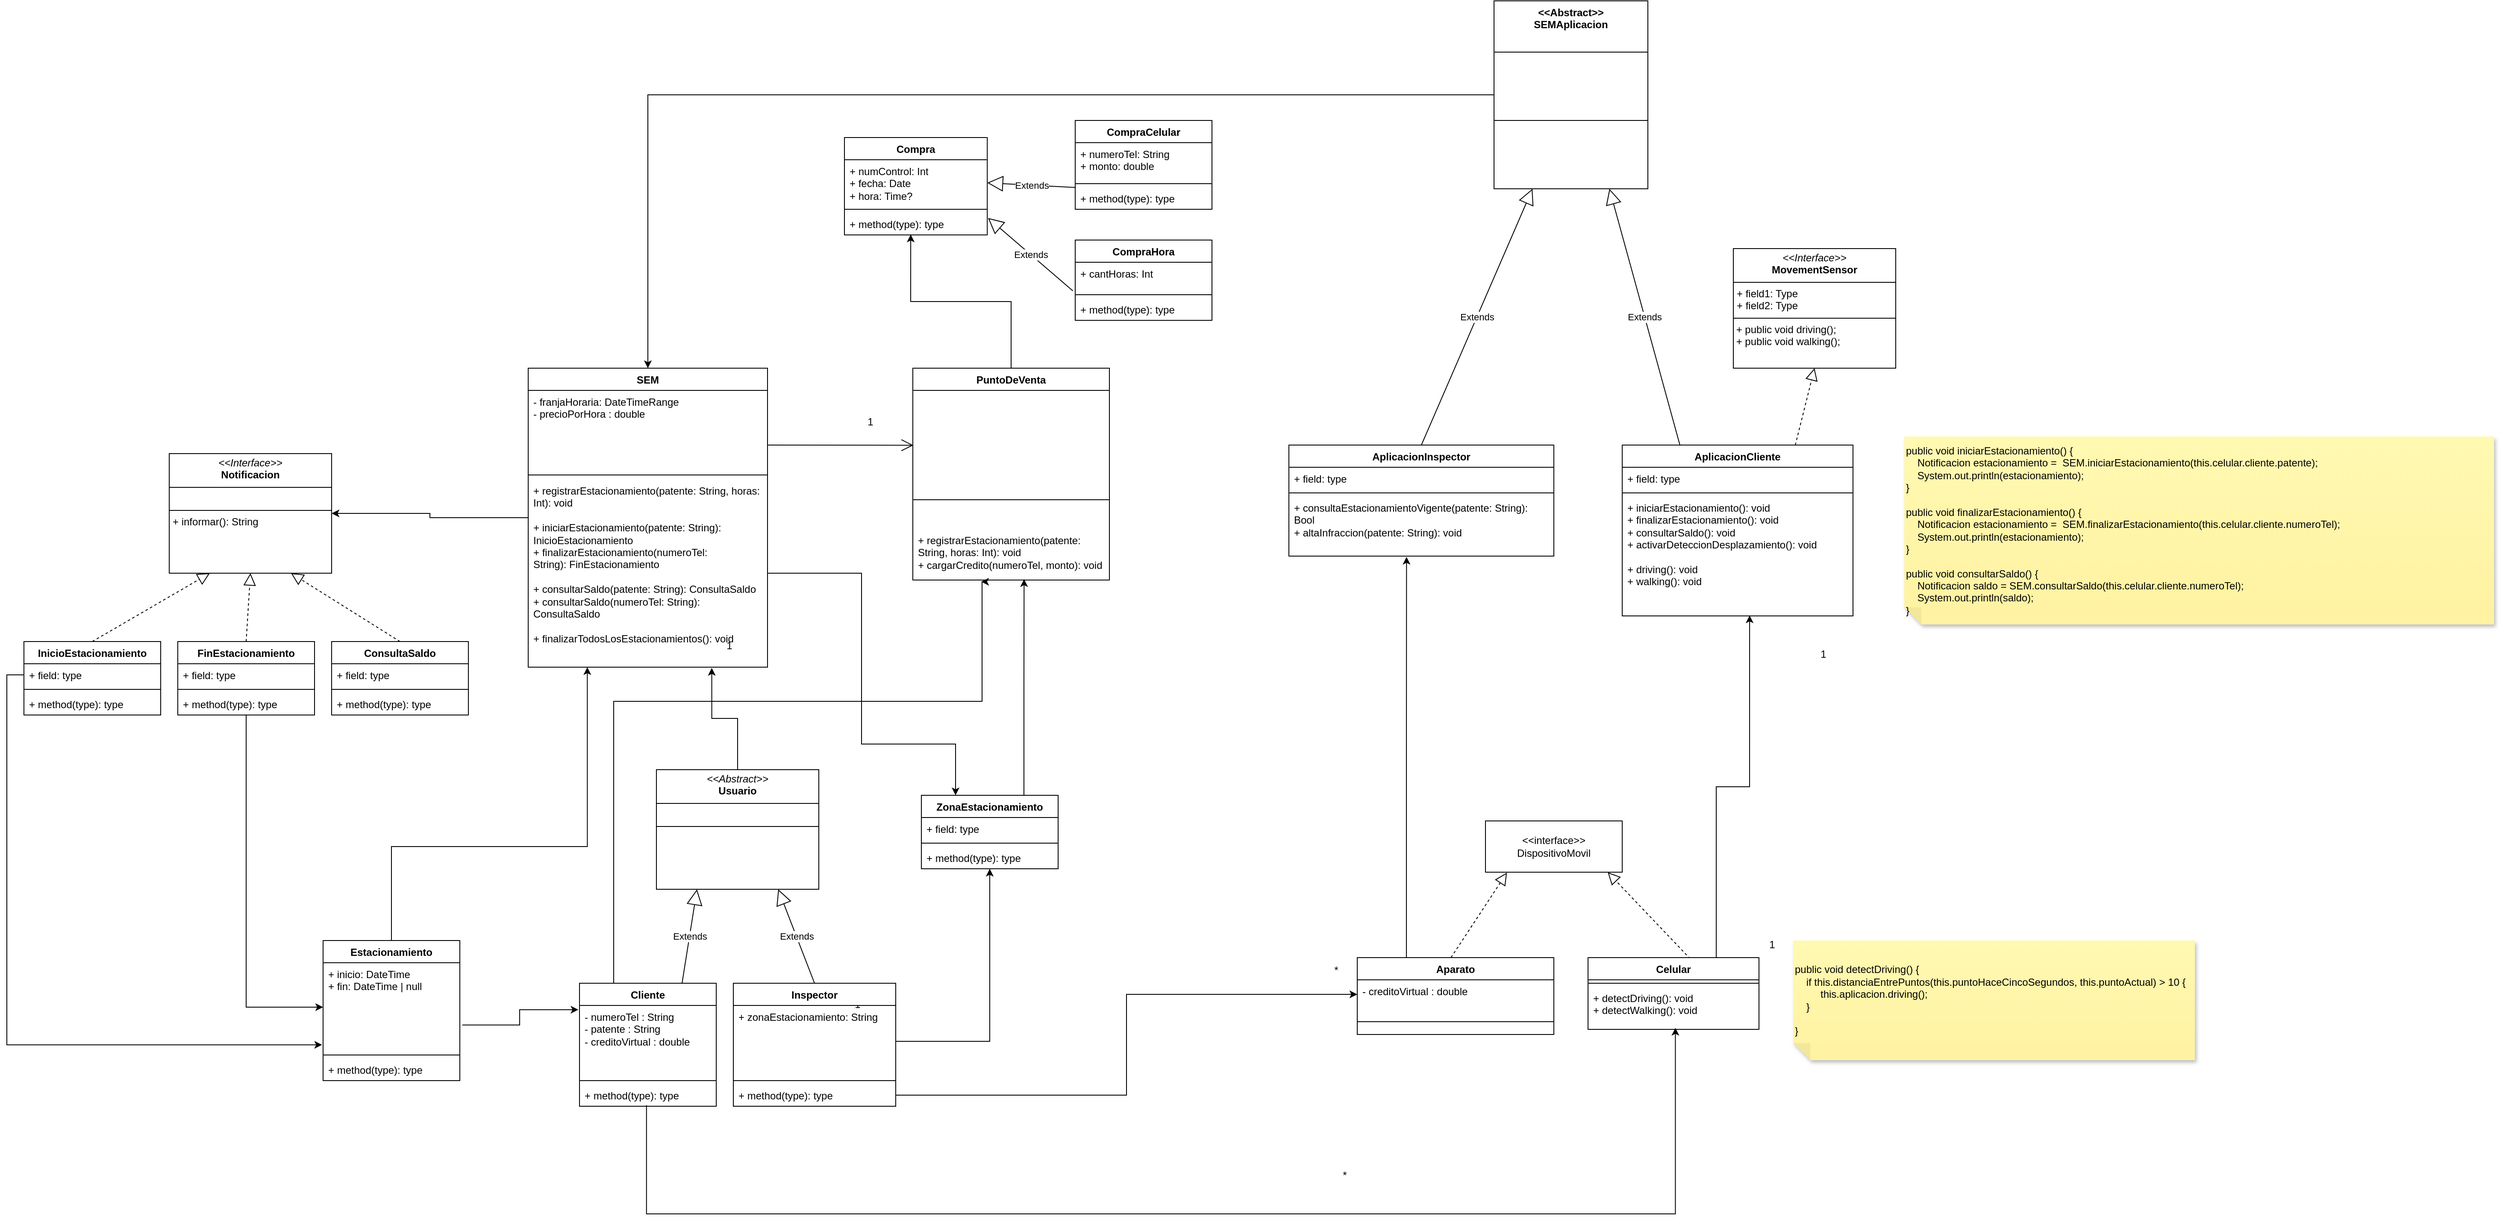 <mxfile version="24.3.1" type="device">
  <diagram name="Página-1" id="Ph8hgLy5qz2Ab7b8ZbOv">
    <mxGraphModel dx="3279" dy="4280" grid="1" gridSize="10" guides="0" tooltips="0" connect="1" arrows="1" fold="1" page="1" pageScale="1" pageWidth="850" pageHeight="1100" math="0" shadow="0">
      <root>
        <mxCell id="0" />
        <mxCell id="1" parent="0" />
        <mxCell id="dAXx3UCSprJ37OStS0ac-54" style="edgeStyle=orthogonalEdgeStyle;rounded=0;orthogonalLoop=1;jettySize=auto;html=1;exitX=0;exitY=0.5;exitDx=0;exitDy=0;entryX=1;entryY=0.5;entryDx=0;entryDy=0;" edge="1" parent="1" source="8a3vDf_izCCoVC7hsI8W-1" target="dAXx3UCSprJ37OStS0ac-53">
          <mxGeometry relative="1" as="geometry" />
        </mxCell>
        <mxCell id="8a3vDf_izCCoVC7hsI8W-1" value="SEM" style="swimlane;fontStyle=1;align=center;verticalAlign=top;childLayout=stackLayout;horizontal=1;startSize=26;horizontalStack=0;resizeParent=1;resizeParentMax=0;resizeLast=0;collapsible=1;marginBottom=0;whiteSpace=wrap;html=1;" parent="1" vertex="1">
          <mxGeometry y="-1010" width="280" height="350" as="geometry" />
        </mxCell>
        <mxCell id="8a3vDf_izCCoVC7hsI8W-2" value="- franjaHoraria: DateTimeRange&lt;br&gt;- precioPorHora : double" style="text;strokeColor=none;fillColor=none;align=left;verticalAlign=top;spacingLeft=4;spacingRight=4;overflow=hidden;rotatable=0;points=[[0,0.5],[1,0.5]];portConstraint=eastwest;whiteSpace=wrap;html=1;" parent="8a3vDf_izCCoVC7hsI8W-1" vertex="1">
          <mxGeometry y="26" width="280" height="94" as="geometry" />
        </mxCell>
        <mxCell id="8a3vDf_izCCoVC7hsI8W-3" value="" style="line;strokeWidth=1;fillColor=none;align=left;verticalAlign=middle;spacingTop=-1;spacingLeft=3;spacingRight=3;rotatable=0;labelPosition=right;points=[];portConstraint=eastwest;strokeColor=inherit;" parent="8a3vDf_izCCoVC7hsI8W-1" vertex="1">
          <mxGeometry y="120" width="280" height="10" as="geometry" />
        </mxCell>
        <mxCell id="8a3vDf_izCCoVC7hsI8W-4" value="&lt;div&gt;&lt;span style=&quot;background-color: initial;&quot;&gt;+ registrarEstacionamiento(patente: String, horas: Int): void&lt;/span&gt;&lt;br&gt;&lt;/div&gt;&lt;div&gt;&lt;span style=&quot;background-color: initial;&quot;&gt;&lt;br&gt;&lt;/span&gt;&lt;/div&gt;&lt;div&gt;+ iniciarEstacionamiento(patente: String): InicioEstacionamiento&lt;span style=&quot;background-color: initial;&quot;&gt;&lt;br&gt;&lt;/span&gt;&lt;/div&gt;&lt;div&gt;+ finalizarEstacionamiento(numeroTel: String):&amp;nbsp;&lt;span style=&quot;background-color: initial;&quot;&gt;FinEstacionamiento&lt;/span&gt;&lt;/div&gt;&lt;div&gt;&lt;span style=&quot;background-color: initial;&quot;&gt;&lt;br&gt;&lt;/span&gt;&lt;/div&gt;&lt;div&gt;&lt;span style=&quot;background-color: initial;&quot;&gt;+ consultarSaldo(patente: String):&amp;nbsp;&lt;/span&gt;&lt;span style=&quot;background-color: initial;&quot;&gt;ConsultaSaldo&lt;/span&gt;&lt;/div&gt;&lt;div&gt;+ consultarSaldo(numeroTel: String): ConsultaSaldo&lt;span style=&quot;background-color: initial;&quot;&gt;&lt;br&gt;&lt;/span&gt;&lt;/div&gt;&lt;div&gt;&lt;br&gt;&lt;/div&gt;&lt;div&gt;+ finalizarTodosLosEstacionamientos(): void&lt;/div&gt;" style="text;strokeColor=none;fillColor=none;align=left;verticalAlign=top;spacingLeft=4;spacingRight=4;overflow=hidden;rotatable=0;points=[[0,0.5],[1,0.5]];portConstraint=eastwest;whiteSpace=wrap;html=1;" parent="8a3vDf_izCCoVC7hsI8W-1" vertex="1">
          <mxGeometry y="130" width="280" height="220" as="geometry" />
        </mxCell>
        <mxCell id="dAXx3UCSprJ37OStS0ac-99" style="edgeStyle=orthogonalEdgeStyle;rounded=0;orthogonalLoop=1;jettySize=auto;html=1;exitX=0.5;exitY=0;exitDx=0;exitDy=0;entryX=0.464;entryY=0.982;entryDx=0;entryDy=0;entryPerimeter=0;" edge="1" parent="1" source="8a3vDf_izCCoVC7hsI8W-12" target="dAXx3UCSprJ37OStS0ac-93">
          <mxGeometry relative="1" as="geometry">
            <mxPoint x="565" y="-1090" as="targetPoint" />
          </mxGeometry>
        </mxCell>
        <mxCell id="8a3vDf_izCCoVC7hsI8W-12" value="PuntoDeVenta" style="swimlane;fontStyle=1;align=center;verticalAlign=top;childLayout=stackLayout;horizontal=1;startSize=26;horizontalStack=0;resizeParent=1;resizeParentMax=0;resizeLast=0;collapsible=1;marginBottom=0;whiteSpace=wrap;html=1;" parent="1" vertex="1">
          <mxGeometry x="450" y="-1010" width="230" height="248" as="geometry" />
        </mxCell>
        <mxCell id="8a3vDf_izCCoVC7hsI8W-13" value="&lt;br&gt;&lt;blockquote style=&quot;margin: 0 0 0 40px; border: none; padding: 0px;&quot;&gt;&lt;/blockquote&gt;" style="text;strokeColor=none;fillColor=none;align=left;verticalAlign=top;spacingLeft=4;spacingRight=4;overflow=hidden;rotatable=0;points=[[0,0.5],[1,0.5]];portConstraint=eastwest;whiteSpace=wrap;html=1;" parent="8a3vDf_izCCoVC7hsI8W-12" vertex="1">
          <mxGeometry y="26" width="230" height="94" as="geometry" />
        </mxCell>
        <mxCell id="8a3vDf_izCCoVC7hsI8W-14" value="" style="line;strokeWidth=1;fillColor=none;align=left;verticalAlign=middle;spacingTop=-1;spacingLeft=3;spacingRight=3;rotatable=0;labelPosition=right;points=[];portConstraint=eastwest;strokeColor=inherit;" parent="8a3vDf_izCCoVC7hsI8W-12" vertex="1">
          <mxGeometry y="120" width="230" height="68" as="geometry" />
        </mxCell>
        <mxCell id="8a3vDf_izCCoVC7hsI8W-15" value="+ registrarEstacionamiento(patente: String, horas: Int): void&lt;div&gt;+ cargarCredito(numeroTel, monto): void&lt;/div&gt;" style="text;strokeColor=none;fillColor=none;align=left;verticalAlign=top;spacingLeft=4;spacingRight=4;overflow=hidden;rotatable=0;points=[[0,0.5],[1,0.5]];portConstraint=eastwest;whiteSpace=wrap;html=1;" parent="8a3vDf_izCCoVC7hsI8W-12" vertex="1">
          <mxGeometry y="188" width="230" height="60" as="geometry" />
        </mxCell>
        <mxCell id="dAXx3UCSprJ37OStS0ac-78" style="edgeStyle=orthogonalEdgeStyle;rounded=0;orthogonalLoop=1;jettySize=auto;html=1;exitX=0.25;exitY=0;exitDx=0;exitDy=0;entryX=0.444;entryY=1.012;entryDx=0;entryDy=0;entryPerimeter=0;" edge="1" parent="1" source="8a3vDf_izCCoVC7hsI8W-27" target="dAXx3UCSprJ37OStS0ac-19">
          <mxGeometry relative="1" as="geometry">
            <mxPoint x="1027.833" y="-770" as="targetPoint" />
          </mxGeometry>
        </mxCell>
        <mxCell id="8a3vDf_izCCoVC7hsI8W-27" value="Aparato" style="swimlane;fontStyle=1;align=center;verticalAlign=top;childLayout=stackLayout;horizontal=1;startSize=26;horizontalStack=0;resizeParent=1;resizeParentMax=0;resizeLast=0;collapsible=1;marginBottom=0;whiteSpace=wrap;html=1;" parent="1" vertex="1">
          <mxGeometry x="970" y="-320" width="230" height="90" as="geometry" />
        </mxCell>
        <mxCell id="8a3vDf_izCCoVC7hsI8W-28" value="- creditoVirtual : double&lt;br&gt;" style="text;strokeColor=none;fillColor=none;align=left;verticalAlign=top;spacingLeft=4;spacingRight=4;overflow=hidden;rotatable=0;points=[[0,0.5],[1,0.5]];portConstraint=eastwest;whiteSpace=wrap;html=1;" parent="8a3vDf_izCCoVC7hsI8W-27" vertex="1">
          <mxGeometry y="26" width="230" height="34" as="geometry" />
        </mxCell>
        <mxCell id="8a3vDf_izCCoVC7hsI8W-29" value="" style="line;strokeWidth=1;fillColor=none;align=left;verticalAlign=middle;spacingTop=-1;spacingLeft=3;spacingRight=3;rotatable=0;labelPosition=right;points=[];portConstraint=eastwest;strokeColor=inherit;" parent="8a3vDf_izCCoVC7hsI8W-27" vertex="1">
          <mxGeometry y="60" width="230" height="30" as="geometry" />
        </mxCell>
        <mxCell id="dAXx3UCSprJ37OStS0ac-15" style="edgeStyle=orthogonalEdgeStyle;rounded=0;orthogonalLoop=1;jettySize=auto;html=1;exitX=0;exitY=0.5;exitDx=0;exitDy=0;entryX=0.5;entryY=0;entryDx=0;entryDy=0;" edge="1" parent="1" source="8a3vDf_izCCoVC7hsI8W-48" target="8a3vDf_izCCoVC7hsI8W-1">
          <mxGeometry relative="1" as="geometry" />
        </mxCell>
        <mxCell id="8a3vDf_izCCoVC7hsI8W-48" value="&amp;lt;&amp;lt;Abstract&amp;gt;&amp;gt;&lt;br&gt;SEMAplicacion" style="swimlane;fontStyle=1;align=center;verticalAlign=top;childLayout=stackLayout;horizontal=1;startSize=60;horizontalStack=0;resizeParent=1;resizeParentMax=0;resizeLast=0;collapsible=1;marginBottom=0;whiteSpace=wrap;html=1;" parent="1" vertex="1">
          <mxGeometry x="1130" y="-1440" width="180" height="220" as="geometry" />
        </mxCell>
        <mxCell id="8a3vDf_izCCoVC7hsI8W-50" value="" style="line;strokeWidth=1;fillColor=none;align=left;verticalAlign=middle;spacingTop=-1;spacingLeft=3;spacingRight=3;rotatable=0;labelPosition=right;points=[];portConstraint=eastwest;strokeColor=inherit;" parent="8a3vDf_izCCoVC7hsI8W-48" vertex="1">
          <mxGeometry y="60" width="180" height="160" as="geometry" />
        </mxCell>
        <mxCell id="8a3vDf_izCCoVC7hsI8W-9" value="" style="endArrow=open;endFill=1;endSize=12;html=1;rounded=0;entryX=0.003;entryY=0.683;entryDx=0;entryDy=0;entryPerimeter=0;exitX=1;exitY=0.681;exitDx=0;exitDy=0;exitPerimeter=0;" parent="1" source="8a3vDf_izCCoVC7hsI8W-2" target="8a3vDf_izCCoVC7hsI8W-13" edge="1">
          <mxGeometry width="160" relative="1" as="geometry">
            <mxPoint x="300" y="98" as="sourcePoint" />
            <mxPoint x="530" y="98" as="targetPoint" />
          </mxGeometry>
        </mxCell>
        <mxCell id="8a3vDf_izCCoVC7hsI8W-120" value="Extends" style="endArrow=block;endSize=16;endFill=0;html=1;rounded=0;exitX=0.75;exitY=0;exitDx=0;exitDy=0;entryX=0.25;entryY=1;entryDx=0;entryDy=0;" parent="1" source="dAXx3UCSprJ37OStS0ac-24" target="dAXx3UCSprJ37OStS0ac-46" edge="1">
          <mxGeometry width="160" relative="1" as="geometry">
            <mxPoint x="605.92" y="-373.712" as="sourcePoint" />
            <mxPoint x="605" y="-440" as="targetPoint" />
          </mxGeometry>
        </mxCell>
        <mxCell id="8a3vDf_izCCoVC7hsI8W-123" value="Extends" style="endArrow=block;endSize=16;endFill=0;html=1;rounded=0;entryX=0.75;entryY=1;entryDx=0;entryDy=0;exitX=0.5;exitY=0;exitDx=0;exitDy=0;" parent="1" source="dAXx3UCSprJ37OStS0ac-30" target="dAXx3UCSprJ37OStS0ac-46" edge="1">
          <mxGeometry width="160" relative="1" as="geometry">
            <mxPoint x="695.28" y="-368.62" as="sourcePoint" />
            <mxPoint x="695" y="-440" as="targetPoint" />
          </mxGeometry>
        </mxCell>
        <mxCell id="8a3vDf_izCCoVC7hsI8W-130" value="Extends" style="endArrow=block;endSize=16;endFill=0;html=1;rounded=0;entryX=0.25;entryY=1;entryDx=0;entryDy=0;exitX=0.5;exitY=0;exitDx=0;exitDy=0;" parent="1" source="dAXx3UCSprJ37OStS0ac-16" target="8a3vDf_izCCoVC7hsI8W-48" edge="1">
          <mxGeometry width="160" relative="1" as="geometry">
            <mxPoint x="1120.96" y="-917.8" as="sourcePoint" />
            <mxPoint x="1825" y="-410" as="targetPoint" />
          </mxGeometry>
        </mxCell>
        <mxCell id="8a3vDf_izCCoVC7hsI8W-131" value="Extends" style="endArrow=block;endSize=16;endFill=0;html=1;rounded=0;exitX=0.25;exitY=0;exitDx=0;exitDy=0;entryX=0.75;entryY=1;entryDx=0;entryDy=0;" parent="1" source="dAXx3UCSprJ37OStS0ac-6" target="8a3vDf_izCCoVC7hsI8W-48" edge="1">
          <mxGeometry width="160" relative="1" as="geometry">
            <mxPoint x="1300.92" y="-920.88" as="sourcePoint" />
            <mxPoint x="2040" y="-420" as="targetPoint" />
          </mxGeometry>
        </mxCell>
        <mxCell id="8a3vDf_izCCoVC7hsI8W-161" value="" style="endArrow=block;dashed=1;endFill=0;endSize=12;html=1;rounded=0;exitX=0.75;exitY=0;exitDx=0;exitDy=0;entryX=0.5;entryY=1;entryDx=0;entryDy=0;" parent="1" source="dAXx3UCSprJ37OStS0ac-6" target="dAXx3UCSprJ37OStS0ac-80" edge="1">
          <mxGeometry width="160" relative="1" as="geometry">
            <mxPoint x="1440.08" y="-920" as="sourcePoint" />
            <mxPoint x="1493.12" y="-1075.665" as="targetPoint" />
          </mxGeometry>
        </mxCell>
        <mxCell id="8a3vDf_izCCoVC7hsI8W-162" value="&amp;lt;&amp;lt;interface&amp;gt;&amp;gt;&lt;br&gt;DispositivoMovil" style="html=1;whiteSpace=wrap;" parent="1" vertex="1">
          <mxGeometry x="1120" y="-480" width="160" height="60" as="geometry" />
        </mxCell>
        <mxCell id="8a3vDf_izCCoVC7hsI8W-163" value="" style="endArrow=block;dashed=1;endFill=0;endSize=12;html=1;rounded=0;exitX=0.477;exitY=-0.001;exitDx=0;exitDy=0;entryX=0.157;entryY=1.009;entryDx=0;entryDy=0;entryPerimeter=0;exitPerimeter=0;" parent="1" source="8a3vDf_izCCoVC7hsI8W-27" target="8a3vDf_izCCoVC7hsI8W-162" edge="1">
          <mxGeometry width="160" relative="1" as="geometry">
            <mxPoint x="1375" y="-504" as="sourcePoint" />
            <mxPoint x="1197" y="-859" as="targetPoint" />
          </mxGeometry>
        </mxCell>
        <mxCell id="8a3vDf_izCCoVC7hsI8W-173" value="" style="endArrow=block;dashed=1;endFill=0;endSize=12;html=1;rounded=0;exitX=0.607;exitY=0.005;exitDx=0;exitDy=0;exitPerimeter=0;entryX=0.894;entryY=1.001;entryDx=0;entryDy=0;entryPerimeter=0;" parent="1" target="8a3vDf_izCCoVC7hsI8W-162" edge="1">
          <mxGeometry width="160" relative="1" as="geometry">
            <mxPoint x="1359.61" y="-318.6" as="sourcePoint" />
            <mxPoint x="1351" y="-410" as="targetPoint" />
          </mxGeometry>
        </mxCell>
        <mxCell id="vbZdaTUqadoRvIe0fks1-12" value="1" style="text;html=1;align=center;verticalAlign=middle;resizable=0;points=[];autosize=1;strokeColor=none;fillColor=none;" parent="1" vertex="1">
          <mxGeometry x="385" y="-962" width="30" height="30" as="geometry" />
        </mxCell>
        <mxCell id="vbZdaTUqadoRvIe0fks1-14" value="1" style="text;html=1;align=center;verticalAlign=middle;resizable=0;points=[];autosize=1;strokeColor=none;fillColor=none;" parent="1" vertex="1">
          <mxGeometry x="220" y="-700" width="30" height="30" as="geometry" />
        </mxCell>
        <mxCell id="vbZdaTUqadoRvIe0fks1-15" value="*" style="text;html=1;align=center;verticalAlign=middle;resizable=0;points=[];autosize=1;strokeColor=none;fillColor=none;" parent="1" vertex="1">
          <mxGeometry x="550" y="-520" width="30" height="30" as="geometry" />
        </mxCell>
        <mxCell id="vbZdaTUqadoRvIe0fks1-16" value="1" style="text;html=1;align=center;verticalAlign=middle;resizable=0;points=[];autosize=1;strokeColor=none;fillColor=none;" parent="1" vertex="1">
          <mxGeometry x="410" y="-300" width="30" height="30" as="geometry" />
        </mxCell>
        <mxCell id="vbZdaTUqadoRvIe0fks1-17" value="*" style="text;html=1;align=center;verticalAlign=middle;resizable=0;points=[];autosize=1;strokeColor=none;fillColor=none;" parent="1" vertex="1">
          <mxGeometry x="940" y="-80" width="30" height="30" as="geometry" />
        </mxCell>
        <mxCell id="vbZdaTUqadoRvIe0fks1-18" value="*" style="text;html=1;align=center;verticalAlign=middle;resizable=0;points=[];autosize=1;strokeColor=none;fillColor=none;" parent="1" vertex="1">
          <mxGeometry x="930" y="-320" width="30" height="30" as="geometry" />
        </mxCell>
        <mxCell id="vbZdaTUqadoRvIe0fks1-21" value="1" style="text;html=1;align=center;verticalAlign=middle;resizable=0;points=[];autosize=1;strokeColor=none;fillColor=none;" parent="1" vertex="1">
          <mxGeometry x="370" y="-280" width="30" height="30" as="geometry" />
        </mxCell>
        <mxCell id="vbZdaTUqadoRvIe0fks1-23" value="1" style="text;html=1;align=center;verticalAlign=middle;resizable=0;points=[];autosize=1;strokeColor=none;fillColor=none;" parent="1" vertex="1">
          <mxGeometry x="1500" y="-690" width="30" height="30" as="geometry" />
        </mxCell>
        <mxCell id="vbZdaTUqadoRvIe0fks1-24" value="1" style="text;html=1;align=center;verticalAlign=middle;resizable=0;points=[];autosize=1;strokeColor=none;fillColor=none;" parent="1" vertex="1">
          <mxGeometry x="1440" y="-350" width="30" height="30" as="geometry" />
        </mxCell>
        <mxCell id="dAXx3UCSprJ37OStS0ac-6" value="AplicacionCliente" style="swimlane;fontStyle=1;align=center;verticalAlign=top;childLayout=stackLayout;horizontal=1;startSize=26;horizontalStack=0;resizeParent=1;resizeParentMax=0;resizeLast=0;collapsible=1;marginBottom=0;whiteSpace=wrap;html=1;" vertex="1" parent="1">
          <mxGeometry x="1280" y="-920" width="270" height="200" as="geometry" />
        </mxCell>
        <mxCell id="dAXx3UCSprJ37OStS0ac-7" value="+ field: type" style="text;strokeColor=none;fillColor=none;align=left;verticalAlign=top;spacingLeft=4;spacingRight=4;overflow=hidden;rotatable=0;points=[[0,0.5],[1,0.5]];portConstraint=eastwest;whiteSpace=wrap;html=1;" vertex="1" parent="dAXx3UCSprJ37OStS0ac-6">
          <mxGeometry y="26" width="270" height="26" as="geometry" />
        </mxCell>
        <mxCell id="dAXx3UCSprJ37OStS0ac-8" value="" style="line;strokeWidth=1;fillColor=none;align=left;verticalAlign=middle;spacingTop=-1;spacingLeft=3;spacingRight=3;rotatable=0;labelPosition=right;points=[];portConstraint=eastwest;strokeColor=inherit;" vertex="1" parent="dAXx3UCSprJ37OStS0ac-6">
          <mxGeometry y="52" width="270" height="8" as="geometry" />
        </mxCell>
        <mxCell id="dAXx3UCSprJ37OStS0ac-9" value="+ iniciarEstacionamiento(): void&lt;div&gt;+ finalizarEstacionamiento(): void&lt;/div&gt;&lt;div&gt;+ consultarSaldo(): void&lt;br&gt;&lt;/div&gt;&lt;div&gt;+ activarDeteccionDesplazamiento(): void&lt;/div&gt;&lt;div&gt;&lt;br&gt;&lt;/div&gt;&lt;div&gt;+ driving(): void&lt;/div&gt;&lt;div&gt;+ walking(): void&lt;/div&gt;" style="text;strokeColor=none;fillColor=none;align=left;verticalAlign=top;spacingLeft=4;spacingRight=4;overflow=hidden;rotatable=0;points=[[0,0.5],[1,0.5]];portConstraint=eastwest;whiteSpace=wrap;html=1;" vertex="1" parent="dAXx3UCSprJ37OStS0ac-6">
          <mxGeometry y="60" width="270" height="140" as="geometry" />
        </mxCell>
        <mxCell id="dAXx3UCSprJ37OStS0ac-77" style="edgeStyle=orthogonalEdgeStyle;rounded=0;orthogonalLoop=1;jettySize=auto;html=1;exitX=0.75;exitY=0;exitDx=0;exitDy=0;entryX=0.552;entryY=0.996;entryDx=0;entryDy=0;entryPerimeter=0;" edge="1" parent="1" source="dAXx3UCSprJ37OStS0ac-10" target="dAXx3UCSprJ37OStS0ac-9">
          <mxGeometry relative="1" as="geometry">
            <mxPoint x="1390" y="-760" as="targetPoint" />
          </mxGeometry>
        </mxCell>
        <mxCell id="dAXx3UCSprJ37OStS0ac-10" value="Celular" style="swimlane;fontStyle=1;align=center;verticalAlign=top;childLayout=stackLayout;horizontal=1;startSize=26;horizontalStack=0;resizeParent=1;resizeParentMax=0;resizeLast=0;collapsible=1;marginBottom=0;whiteSpace=wrap;html=1;" vertex="1" parent="1">
          <mxGeometry x="1240" y="-320" width="200" height="84" as="geometry" />
        </mxCell>
        <mxCell id="dAXx3UCSprJ37OStS0ac-12" value="" style="line;strokeWidth=1;fillColor=none;align=left;verticalAlign=middle;spacingTop=-1;spacingLeft=3;spacingRight=3;rotatable=0;labelPosition=right;points=[];portConstraint=eastwest;strokeColor=inherit;" vertex="1" parent="dAXx3UCSprJ37OStS0ac-10">
          <mxGeometry y="26" width="200" height="8" as="geometry" />
        </mxCell>
        <mxCell id="dAXx3UCSprJ37OStS0ac-13" value="+ detectDriving(): void&lt;div&gt;+ detectWalking(): void&lt;/div&gt;" style="text;strokeColor=none;fillColor=none;align=left;verticalAlign=top;spacingLeft=4;spacingRight=4;overflow=hidden;rotatable=0;points=[[0,0.5],[1,0.5]];portConstraint=eastwest;whiteSpace=wrap;html=1;" vertex="1" parent="dAXx3UCSprJ37OStS0ac-10">
          <mxGeometry y="34" width="200" height="50" as="geometry" />
        </mxCell>
        <mxCell id="dAXx3UCSprJ37OStS0ac-14" value="public void iniciarEstacionamiento() {&lt;div&gt;&amp;nbsp; &amp;nbsp; Notificacion estacionamiento =&amp;nbsp; SEM.iniciarEstacionamiento(this.celular.cliente.patente);&lt;/div&gt;&lt;div&gt;&amp;nbsp; &amp;nbsp; System.out.println(estacionamiento);&lt;br&gt;&lt;/div&gt;&lt;div&gt;}&lt;/div&gt;&lt;div&gt;&lt;br&gt;&lt;/div&gt;&lt;div&gt;&lt;span style=&quot;background-color: initial;&quot;&gt;public void finalizarEstacionamiento() {&lt;/span&gt;&lt;br&gt;&lt;/div&gt;&lt;div&gt;&lt;div&gt;&amp;nbsp; &amp;nbsp;&amp;nbsp;&lt;span style=&quot;background-color: initial;&quot;&gt;Notificacion estacionamiento =&amp;nbsp;&lt;/span&gt;&lt;span style=&quot;background-color: initial;&quot;&gt;&amp;nbsp;&lt;/span&gt;&lt;span style=&quot;background-color: initial;&quot;&gt;SEM.finalizarEstacionamiento(this.celular.cliente.numeroTel);&lt;/span&gt;&lt;/div&gt;&lt;div&gt;&amp;nbsp; &amp;nbsp; System.out.println(estacionamiento);&lt;span style=&quot;background-color: initial;&quot;&gt;&lt;br&gt;&lt;/span&gt;&lt;/div&gt;&lt;div&gt;}&lt;/div&gt;&lt;/div&gt;&lt;div&gt;&lt;br&gt;&lt;/div&gt;&lt;div&gt;public void consultarSaldo() {&lt;div&gt;&amp;nbsp; &amp;nbsp; Notificacion saldo = SEM.consultarSaldo(this.celular.cliente.numeroTel);&lt;/div&gt;&lt;div&gt;&amp;nbsp; &amp;nbsp; System.out.println(saldo);&lt;/div&gt;&lt;div&gt;}&lt;/div&gt;&lt;/div&gt;" style="shape=note;whiteSpace=wrap;html=1;backgroundOutline=1;fontColor=#000000;darkOpacity=0.05;fillColor=#FFF9B2;strokeColor=none;fillStyle=solid;direction=west;gradientDirection=north;gradientColor=#FFF2A1;shadow=1;size=20;pointerEvents=1;align=left;" vertex="1" parent="1">
          <mxGeometry x="1610" y="-930" width="690" height="220" as="geometry" />
        </mxCell>
        <mxCell id="dAXx3UCSprJ37OStS0ac-16" value="AplicacionInspector" style="swimlane;fontStyle=1;align=center;verticalAlign=top;childLayout=stackLayout;horizontal=1;startSize=26;horizontalStack=0;resizeParent=1;resizeParentMax=0;resizeLast=0;collapsible=1;marginBottom=0;whiteSpace=wrap;html=1;" vertex="1" parent="1">
          <mxGeometry x="890" y="-920" width="310" height="130" as="geometry" />
        </mxCell>
        <mxCell id="dAXx3UCSprJ37OStS0ac-17" value="+ field: type" style="text;strokeColor=none;fillColor=none;align=left;verticalAlign=top;spacingLeft=4;spacingRight=4;overflow=hidden;rotatable=0;points=[[0,0.5],[1,0.5]];portConstraint=eastwest;whiteSpace=wrap;html=1;" vertex="1" parent="dAXx3UCSprJ37OStS0ac-16">
          <mxGeometry y="26" width="310" height="26" as="geometry" />
        </mxCell>
        <mxCell id="dAXx3UCSprJ37OStS0ac-18" value="" style="line;strokeWidth=1;fillColor=none;align=left;verticalAlign=middle;spacingTop=-1;spacingLeft=3;spacingRight=3;rotatable=0;labelPosition=right;points=[];portConstraint=eastwest;strokeColor=inherit;" vertex="1" parent="dAXx3UCSprJ37OStS0ac-16">
          <mxGeometry y="52" width="310" height="8" as="geometry" />
        </mxCell>
        <mxCell id="dAXx3UCSprJ37OStS0ac-19" value="+ consultaEstacionamientoVigente(patente: String): Bool&lt;div&gt;+ altaInfraccion(patente: String): void&lt;/div&gt;" style="text;strokeColor=none;fillColor=none;align=left;verticalAlign=top;spacingLeft=4;spacingRight=4;overflow=hidden;rotatable=0;points=[[0,0.5],[1,0.5]];portConstraint=eastwest;whiteSpace=wrap;html=1;" vertex="1" parent="dAXx3UCSprJ37OStS0ac-16">
          <mxGeometry y="60" width="310" height="70" as="geometry" />
        </mxCell>
        <mxCell id="dAXx3UCSprJ37OStS0ac-81" style="edgeStyle=orthogonalEdgeStyle;rounded=0;orthogonalLoop=1;jettySize=auto;html=1;exitX=0.25;exitY=0;exitDx=0;exitDy=0;" edge="1" parent="1" source="dAXx3UCSprJ37OStS0ac-24">
          <mxGeometry relative="1" as="geometry">
            <mxPoint x="530" y="-760" as="targetPoint" />
            <Array as="points">
              <mxPoint x="100" y="-620" />
              <mxPoint x="531" y="-620" />
              <mxPoint x="531" y="-760" />
            </Array>
          </mxGeometry>
        </mxCell>
        <mxCell id="dAXx3UCSprJ37OStS0ac-24" value="Cliente" style="swimlane;fontStyle=1;align=center;verticalAlign=top;childLayout=stackLayout;horizontal=1;startSize=26;horizontalStack=0;resizeParent=1;resizeParentMax=0;resizeLast=0;collapsible=1;marginBottom=0;whiteSpace=wrap;html=1;" vertex="1" parent="1">
          <mxGeometry x="60" y="-290" width="160" height="144" as="geometry" />
        </mxCell>
        <mxCell id="dAXx3UCSprJ37OStS0ac-25" value="&lt;div style=&quot;text-wrap: nowrap;&quot;&gt;&lt;span style=&quot;background-color: initial;&quot;&gt;- numeroTel : String&lt;/span&gt;&lt;/div&gt;&lt;div style=&quot;text-wrap: nowrap;&quot;&gt;&lt;span style=&quot;background-color: initial;&quot;&gt;- patente : String&lt;/span&gt;&lt;/div&gt;&lt;div style=&quot;text-wrap: nowrap;&quot;&gt;&lt;span style=&quot;text-wrap: wrap;&quot;&gt;- creditoVirtual : double&lt;/span&gt;&lt;/div&gt;" style="text;strokeColor=none;fillColor=none;align=left;verticalAlign=top;spacingLeft=4;spacingRight=4;overflow=hidden;rotatable=0;points=[[0,0.5],[1,0.5]];portConstraint=eastwest;whiteSpace=wrap;html=1;" vertex="1" parent="dAXx3UCSprJ37OStS0ac-24">
          <mxGeometry y="26" width="160" height="84" as="geometry" />
        </mxCell>
        <mxCell id="dAXx3UCSprJ37OStS0ac-26" value="" style="line;strokeWidth=1;fillColor=none;align=left;verticalAlign=middle;spacingTop=-1;spacingLeft=3;spacingRight=3;rotatable=0;labelPosition=right;points=[];portConstraint=eastwest;strokeColor=inherit;" vertex="1" parent="dAXx3UCSprJ37OStS0ac-24">
          <mxGeometry y="110" width="160" height="8" as="geometry" />
        </mxCell>
        <mxCell id="dAXx3UCSprJ37OStS0ac-27" value="+ method(type): type" style="text;strokeColor=none;fillColor=none;align=left;verticalAlign=top;spacingLeft=4;spacingRight=4;overflow=hidden;rotatable=0;points=[[0,0.5],[1,0.5]];portConstraint=eastwest;whiteSpace=wrap;html=1;" vertex="1" parent="dAXx3UCSprJ37OStS0ac-24">
          <mxGeometry y="118" width="160" height="26" as="geometry" />
        </mxCell>
        <mxCell id="dAXx3UCSprJ37OStS0ac-29" style="edgeStyle=orthogonalEdgeStyle;rounded=0;orthogonalLoop=1;jettySize=auto;html=1;exitX=0.49;exitY=0.958;exitDx=0;exitDy=0;entryX=0.511;entryY=0.964;entryDx=0;entryDy=0;entryPerimeter=0;exitPerimeter=0;" edge="1" parent="1" source="dAXx3UCSprJ37OStS0ac-27" target="dAXx3UCSprJ37OStS0ac-13">
          <mxGeometry relative="1" as="geometry">
            <Array as="points">
              <mxPoint x="138" y="-20" />
              <mxPoint x="1342" y="-20" />
            </Array>
          </mxGeometry>
        </mxCell>
        <mxCell id="dAXx3UCSprJ37OStS0ac-30" value="Inspector" style="swimlane;fontStyle=1;align=center;verticalAlign=top;childLayout=stackLayout;horizontal=1;startSize=26;horizontalStack=0;resizeParent=1;resizeParentMax=0;resizeLast=0;collapsible=1;marginBottom=0;whiteSpace=wrap;html=1;" vertex="1" parent="1">
          <mxGeometry x="240" y="-290" width="190" height="144" as="geometry" />
        </mxCell>
        <mxCell id="dAXx3UCSprJ37OStS0ac-31" value="&lt;div style=&quot;text-wrap: nowrap;&quot;&gt;+ zonaEstacionamiento: String&lt;/div&gt;" style="text;strokeColor=none;fillColor=none;align=left;verticalAlign=top;spacingLeft=4;spacingRight=4;overflow=hidden;rotatable=0;points=[[0,0.5],[1,0.5]];portConstraint=eastwest;whiteSpace=wrap;html=1;" vertex="1" parent="dAXx3UCSprJ37OStS0ac-30">
          <mxGeometry y="26" width="190" height="84" as="geometry" />
        </mxCell>
        <mxCell id="dAXx3UCSprJ37OStS0ac-32" value="" style="line;strokeWidth=1;fillColor=none;align=left;verticalAlign=middle;spacingTop=-1;spacingLeft=3;spacingRight=3;rotatable=0;labelPosition=right;points=[];portConstraint=eastwest;strokeColor=inherit;" vertex="1" parent="dAXx3UCSprJ37OStS0ac-30">
          <mxGeometry y="110" width="190" height="8" as="geometry" />
        </mxCell>
        <mxCell id="dAXx3UCSprJ37OStS0ac-33" value="+ method(type): type" style="text;strokeColor=none;fillColor=none;align=left;verticalAlign=top;spacingLeft=4;spacingRight=4;overflow=hidden;rotatable=0;points=[[0,0.5],[1,0.5]];portConstraint=eastwest;whiteSpace=wrap;html=1;" vertex="1" parent="dAXx3UCSprJ37OStS0ac-30">
          <mxGeometry y="118" width="190" height="26" as="geometry" />
        </mxCell>
        <mxCell id="dAXx3UCSprJ37OStS0ac-74" style="edgeStyle=orthogonalEdgeStyle;rounded=0;orthogonalLoop=1;jettySize=auto;html=1;exitX=0.5;exitY=0;exitDx=0;exitDy=0;entryX=0.247;entryY=1;entryDx=0;entryDy=0;entryPerimeter=0;" edge="1" parent="1" source="dAXx3UCSprJ37OStS0ac-36" target="8a3vDf_izCCoVC7hsI8W-4">
          <mxGeometry relative="1" as="geometry">
            <mxPoint x="70" y="-690" as="targetPoint" />
            <Array as="points">
              <mxPoint x="-160" y="-450" />
              <mxPoint x="69" y="-450" />
            </Array>
          </mxGeometry>
        </mxCell>
        <mxCell id="dAXx3UCSprJ37OStS0ac-36" value="Estacionamiento" style="swimlane;fontStyle=1;align=center;verticalAlign=top;childLayout=stackLayout;horizontal=1;startSize=26;horizontalStack=0;resizeParent=1;resizeParentMax=0;resizeLast=0;collapsible=1;marginBottom=0;whiteSpace=wrap;html=1;" vertex="1" parent="1">
          <mxGeometry x="-240" y="-340" width="160" height="164" as="geometry" />
        </mxCell>
        <mxCell id="dAXx3UCSprJ37OStS0ac-37" value="+ inicio: DateTime&lt;div&gt;+ fin: DateTime | null&lt;/div&gt;" style="text;strokeColor=none;fillColor=none;align=left;verticalAlign=top;spacingLeft=4;spacingRight=4;overflow=hidden;rotatable=0;points=[[0,0.5],[1,0.5]];portConstraint=eastwest;whiteSpace=wrap;html=1;" vertex="1" parent="dAXx3UCSprJ37OStS0ac-36">
          <mxGeometry y="26" width="160" height="104" as="geometry" />
        </mxCell>
        <mxCell id="dAXx3UCSprJ37OStS0ac-38" value="" style="line;strokeWidth=1;fillColor=none;align=left;verticalAlign=middle;spacingTop=-1;spacingLeft=3;spacingRight=3;rotatable=0;labelPosition=right;points=[];portConstraint=eastwest;strokeColor=inherit;" vertex="1" parent="dAXx3UCSprJ37OStS0ac-36">
          <mxGeometry y="130" width="160" height="8" as="geometry" />
        </mxCell>
        <mxCell id="dAXx3UCSprJ37OStS0ac-39" value="+ method(type): type" style="text;strokeColor=none;fillColor=none;align=left;verticalAlign=top;spacingLeft=4;spacingRight=4;overflow=hidden;rotatable=0;points=[[0,0.5],[1,0.5]];portConstraint=eastwest;whiteSpace=wrap;html=1;" vertex="1" parent="dAXx3UCSprJ37OStS0ac-36">
          <mxGeometry y="138" width="160" height="26" as="geometry" />
        </mxCell>
        <mxCell id="dAXx3UCSprJ37OStS0ac-40" style="edgeStyle=orthogonalEdgeStyle;rounded=0;orthogonalLoop=1;jettySize=auto;html=1;exitX=1.018;exitY=0.701;exitDx=0;exitDy=0;entryX=-0.008;entryY=0.059;entryDx=0;entryDy=0;entryPerimeter=0;exitPerimeter=0;" edge="1" parent="1" source="dAXx3UCSprJ37OStS0ac-37" target="dAXx3UCSprJ37OStS0ac-25">
          <mxGeometry relative="1" as="geometry" />
        </mxCell>
        <mxCell id="dAXx3UCSprJ37OStS0ac-46" value="&lt;p style=&quot;margin:0px;margin-top:4px;text-align:center;&quot;&gt;&lt;i&gt;&amp;lt;&amp;lt;Abstract&amp;gt;&amp;gt;&lt;/i&gt;&lt;br&gt;&lt;b&gt;Usuario&lt;/b&gt;&lt;/p&gt;&lt;hr size=&quot;1&quot; style=&quot;border-style:solid;&quot;&gt;&lt;p style=&quot;margin:0px;margin-left:4px;&quot;&gt;&lt;br&gt;&lt;/p&gt;&lt;hr size=&quot;1&quot; style=&quot;border-style:solid;&quot;&gt;&lt;p style=&quot;margin:0px;margin-left:4px;&quot;&gt;&lt;br&gt;&lt;/p&gt;" style="verticalAlign=top;align=left;overflow=fill;html=1;whiteSpace=wrap;" vertex="1" parent="1">
          <mxGeometry x="150" y="-540" width="190" height="140" as="geometry" />
        </mxCell>
        <mxCell id="dAXx3UCSprJ37OStS0ac-53" value="&lt;p style=&quot;margin:0px;margin-top:4px;text-align:center;&quot;&gt;&lt;i&gt;&amp;lt;&amp;lt;Interface&amp;gt;&amp;gt;&lt;/i&gt;&lt;br&gt;&lt;b&gt;Notificacion&lt;/b&gt;&lt;/p&gt;&lt;hr size=&quot;1&quot; style=&quot;border-style:solid;&quot;&gt;&lt;p style=&quot;margin:0px;margin-left:4px;&quot;&gt;&lt;br&gt;&lt;/p&gt;&lt;hr size=&quot;1&quot; style=&quot;border-style:solid;&quot;&gt;&lt;p style=&quot;margin:0px;margin-left:4px;&quot;&gt;+ informar(): String&lt;/p&gt;" style="verticalAlign=top;align=left;overflow=fill;html=1;whiteSpace=wrap;" vertex="1" parent="1">
          <mxGeometry x="-420" y="-910" width="190" height="140" as="geometry" />
        </mxCell>
        <mxCell id="dAXx3UCSprJ37OStS0ac-55" value="InicioEstacionamiento" style="swimlane;fontStyle=1;align=center;verticalAlign=top;childLayout=stackLayout;horizontal=1;startSize=26;horizontalStack=0;resizeParent=1;resizeParentMax=0;resizeLast=0;collapsible=1;marginBottom=0;whiteSpace=wrap;html=1;" vertex="1" parent="1">
          <mxGeometry x="-590" y="-690" width="160" height="86" as="geometry" />
        </mxCell>
        <mxCell id="dAXx3UCSprJ37OStS0ac-56" value="+ field: type" style="text;strokeColor=none;fillColor=none;align=left;verticalAlign=top;spacingLeft=4;spacingRight=4;overflow=hidden;rotatable=0;points=[[0,0.5],[1,0.5]];portConstraint=eastwest;whiteSpace=wrap;html=1;" vertex="1" parent="dAXx3UCSprJ37OStS0ac-55">
          <mxGeometry y="26" width="160" height="26" as="geometry" />
        </mxCell>
        <mxCell id="dAXx3UCSprJ37OStS0ac-57" value="" style="line;strokeWidth=1;fillColor=none;align=left;verticalAlign=middle;spacingTop=-1;spacingLeft=3;spacingRight=3;rotatable=0;labelPosition=right;points=[];portConstraint=eastwest;strokeColor=inherit;" vertex="1" parent="dAXx3UCSprJ37OStS0ac-55">
          <mxGeometry y="52" width="160" height="8" as="geometry" />
        </mxCell>
        <mxCell id="dAXx3UCSprJ37OStS0ac-58" value="+ method(type): type" style="text;strokeColor=none;fillColor=none;align=left;verticalAlign=top;spacingLeft=4;spacingRight=4;overflow=hidden;rotatable=0;points=[[0,0.5],[1,0.5]];portConstraint=eastwest;whiteSpace=wrap;html=1;" vertex="1" parent="dAXx3UCSprJ37OStS0ac-55">
          <mxGeometry y="60" width="160" height="26" as="geometry" />
        </mxCell>
        <mxCell id="dAXx3UCSprJ37OStS0ac-102" style="edgeStyle=orthogonalEdgeStyle;rounded=0;orthogonalLoop=1;jettySize=auto;html=1;exitX=0.5;exitY=1;exitDx=0;exitDy=0;entryX=0;entryY=0.5;entryDx=0;entryDy=0;" edge="1" parent="1" source="dAXx3UCSprJ37OStS0ac-59" target="dAXx3UCSprJ37OStS0ac-37">
          <mxGeometry relative="1" as="geometry" />
        </mxCell>
        <mxCell id="dAXx3UCSprJ37OStS0ac-59" value="FinEstacionamiento" style="swimlane;fontStyle=1;align=center;verticalAlign=top;childLayout=stackLayout;horizontal=1;startSize=26;horizontalStack=0;resizeParent=1;resizeParentMax=0;resizeLast=0;collapsible=1;marginBottom=0;whiteSpace=wrap;html=1;" vertex="1" parent="1">
          <mxGeometry x="-410" y="-690" width="160" height="86" as="geometry" />
        </mxCell>
        <mxCell id="dAXx3UCSprJ37OStS0ac-60" value="+ field: type" style="text;strokeColor=none;fillColor=none;align=left;verticalAlign=top;spacingLeft=4;spacingRight=4;overflow=hidden;rotatable=0;points=[[0,0.5],[1,0.5]];portConstraint=eastwest;whiteSpace=wrap;html=1;" vertex="1" parent="dAXx3UCSprJ37OStS0ac-59">
          <mxGeometry y="26" width="160" height="26" as="geometry" />
        </mxCell>
        <mxCell id="dAXx3UCSprJ37OStS0ac-61" value="" style="line;strokeWidth=1;fillColor=none;align=left;verticalAlign=middle;spacingTop=-1;spacingLeft=3;spacingRight=3;rotatable=0;labelPosition=right;points=[];portConstraint=eastwest;strokeColor=inherit;" vertex="1" parent="dAXx3UCSprJ37OStS0ac-59">
          <mxGeometry y="52" width="160" height="8" as="geometry" />
        </mxCell>
        <mxCell id="dAXx3UCSprJ37OStS0ac-62" value="+ method(type): type" style="text;strokeColor=none;fillColor=none;align=left;verticalAlign=top;spacingLeft=4;spacingRight=4;overflow=hidden;rotatable=0;points=[[0,0.5],[1,0.5]];portConstraint=eastwest;whiteSpace=wrap;html=1;" vertex="1" parent="dAXx3UCSprJ37OStS0ac-59">
          <mxGeometry y="60" width="160" height="26" as="geometry" />
        </mxCell>
        <mxCell id="dAXx3UCSprJ37OStS0ac-63" value="ConsultaSaldo" style="swimlane;fontStyle=1;align=center;verticalAlign=top;childLayout=stackLayout;horizontal=1;startSize=26;horizontalStack=0;resizeParent=1;resizeParentMax=0;resizeLast=0;collapsible=1;marginBottom=0;whiteSpace=wrap;html=1;" vertex="1" parent="1">
          <mxGeometry x="-230" y="-690" width="160" height="86" as="geometry" />
        </mxCell>
        <mxCell id="dAXx3UCSprJ37OStS0ac-64" value="+ field: type" style="text;strokeColor=none;fillColor=none;align=left;verticalAlign=top;spacingLeft=4;spacingRight=4;overflow=hidden;rotatable=0;points=[[0,0.5],[1,0.5]];portConstraint=eastwest;whiteSpace=wrap;html=1;" vertex="1" parent="dAXx3UCSprJ37OStS0ac-63">
          <mxGeometry y="26" width="160" height="26" as="geometry" />
        </mxCell>
        <mxCell id="dAXx3UCSprJ37OStS0ac-65" value="" style="line;strokeWidth=1;fillColor=none;align=left;verticalAlign=middle;spacingTop=-1;spacingLeft=3;spacingRight=3;rotatable=0;labelPosition=right;points=[];portConstraint=eastwest;strokeColor=inherit;" vertex="1" parent="dAXx3UCSprJ37OStS0ac-63">
          <mxGeometry y="52" width="160" height="8" as="geometry" />
        </mxCell>
        <mxCell id="dAXx3UCSprJ37OStS0ac-66" value="+ method(type): type" style="text;strokeColor=none;fillColor=none;align=left;verticalAlign=top;spacingLeft=4;spacingRight=4;overflow=hidden;rotatable=0;points=[[0,0.5],[1,0.5]];portConstraint=eastwest;whiteSpace=wrap;html=1;" vertex="1" parent="dAXx3UCSprJ37OStS0ac-63">
          <mxGeometry y="60" width="160" height="26" as="geometry" />
        </mxCell>
        <mxCell id="dAXx3UCSprJ37OStS0ac-68" value="" style="endArrow=block;dashed=1;endFill=0;endSize=12;html=1;rounded=0;entryX=0.25;entryY=1;entryDx=0;entryDy=0;exitX=0.5;exitY=0;exitDx=0;exitDy=0;" edge="1" parent="1" source="dAXx3UCSprJ37OStS0ac-55" target="dAXx3UCSprJ37OStS0ac-53">
          <mxGeometry width="160" relative="1" as="geometry">
            <mxPoint x="-590" y="-680" as="sourcePoint" />
            <mxPoint x="-430" y="-680" as="targetPoint" />
          </mxGeometry>
        </mxCell>
        <mxCell id="dAXx3UCSprJ37OStS0ac-70" value="" style="endArrow=block;dashed=1;endFill=0;endSize=12;html=1;rounded=0;exitX=0.5;exitY=0;exitDx=0;exitDy=0;entryX=0.5;entryY=1;entryDx=0;entryDy=0;" edge="1" parent="1" source="dAXx3UCSprJ37OStS0ac-59" target="dAXx3UCSprJ37OStS0ac-53">
          <mxGeometry width="160" relative="1" as="geometry">
            <mxPoint x="-350" y="-640" as="sourcePoint" />
            <mxPoint x="-190" y="-640" as="targetPoint" />
          </mxGeometry>
        </mxCell>
        <mxCell id="dAXx3UCSprJ37OStS0ac-71" value="" style="endArrow=block;dashed=1;endFill=0;endSize=12;html=1;rounded=0;exitX=0.5;exitY=0;exitDx=0;exitDy=0;entryX=0.75;entryY=1;entryDx=0;entryDy=0;" edge="1" parent="1" source="dAXx3UCSprJ37OStS0ac-63" target="dAXx3UCSprJ37OStS0ac-53">
          <mxGeometry width="160" relative="1" as="geometry">
            <mxPoint x="-210" y="-670" as="sourcePoint" />
            <mxPoint x="-50" y="-670" as="targetPoint" />
          </mxGeometry>
        </mxCell>
        <mxCell id="dAXx3UCSprJ37OStS0ac-72" style="edgeStyle=orthogonalEdgeStyle;rounded=0;orthogonalLoop=1;jettySize=auto;html=1;exitX=0;exitY=0.5;exitDx=0;exitDy=0;entryX=-0.007;entryY=0.924;entryDx=0;entryDy=0;entryPerimeter=0;" edge="1" parent="1" source="dAXx3UCSprJ37OStS0ac-56" target="dAXx3UCSprJ37OStS0ac-37">
          <mxGeometry relative="1" as="geometry" />
        </mxCell>
        <mxCell id="dAXx3UCSprJ37OStS0ac-79" value="public void detectDriving() {&lt;div&gt;&amp;nbsp; &amp;nbsp; if this.distanciaEntrePuntos(this.puntoHaceCincoSegundos, this.puntoActual) &amp;gt; 10 {&lt;/div&gt;&lt;div&gt;&amp;nbsp; &amp;nbsp; &amp;nbsp; &amp;nbsp; &amp;nbsp;this.aplicacion.driving();&lt;/div&gt;&lt;div&gt;&amp;nbsp; &amp;nbsp; }&lt;/div&gt;&lt;div&gt;&lt;br&gt;&lt;/div&gt;&lt;div&gt;}&lt;/div&gt;" style="shape=note;whiteSpace=wrap;html=1;backgroundOutline=1;fontColor=#000000;darkOpacity=0.05;fillColor=#FFF9B2;strokeColor=none;fillStyle=solid;direction=west;gradientDirection=north;gradientColor=#FFF2A1;shadow=1;size=20;pointerEvents=1;align=left;" vertex="1" parent="1">
          <mxGeometry x="1480" y="-340" width="470" height="140" as="geometry" />
        </mxCell>
        <mxCell id="dAXx3UCSprJ37OStS0ac-80" value="&lt;p style=&quot;margin:0px;margin-top:4px;text-align:center;&quot;&gt;&lt;i&gt;&amp;lt;&amp;lt;Interface&amp;gt;&amp;gt;&lt;/i&gt;&lt;br&gt;&lt;b&gt;MovementSensor&lt;/b&gt;&lt;br&gt;&lt;/p&gt;&lt;hr size=&quot;1&quot; style=&quot;border-style:solid;&quot;&gt;&lt;p style=&quot;margin:0px;margin-left:4px;&quot;&gt;+ field1: Type&lt;br&gt;+ field2: Type&lt;/p&gt;&lt;hr size=&quot;1&quot; style=&quot;border-style:solid;&quot;&gt;&lt;div style=&quot;&quot;&gt;&lt;span style=&quot;background-color: initial;&quot;&gt;&amp;nbsp;+ public void driving();&lt;/span&gt;&lt;br&gt;&lt;/div&gt;&lt;div style=&quot;&quot;&gt;&lt;span style=&quot;background-color: initial;&quot;&gt;&amp;nbsp;+ public void walking();&lt;/span&gt;&lt;/div&gt;" style="verticalAlign=top;align=left;overflow=fill;html=1;whiteSpace=wrap;" vertex="1" parent="1">
          <mxGeometry x="1410" y="-1150" width="190" height="140" as="geometry" />
        </mxCell>
        <mxCell id="dAXx3UCSprJ37OStS0ac-97" style="edgeStyle=orthogonalEdgeStyle;rounded=0;orthogonalLoop=1;jettySize=auto;html=1;exitX=0.75;exitY=0;exitDx=0;exitDy=0;entryX=0.566;entryY=0.983;entryDx=0;entryDy=0;entryPerimeter=0;" edge="1" parent="1" source="dAXx3UCSprJ37OStS0ac-82" target="8a3vDf_izCCoVC7hsI8W-15">
          <mxGeometry relative="1" as="geometry">
            <mxPoint x="580" y="-750" as="targetPoint" />
          </mxGeometry>
        </mxCell>
        <mxCell id="dAXx3UCSprJ37OStS0ac-82" value="ZonaEstacionamiento" style="swimlane;fontStyle=1;align=center;verticalAlign=top;childLayout=stackLayout;horizontal=1;startSize=26;horizontalStack=0;resizeParent=1;resizeParentMax=0;resizeLast=0;collapsible=1;marginBottom=0;whiteSpace=wrap;html=1;" vertex="1" parent="1">
          <mxGeometry x="460" y="-510" width="160" height="86" as="geometry" />
        </mxCell>
        <mxCell id="dAXx3UCSprJ37OStS0ac-83" value="+ field: type" style="text;strokeColor=none;fillColor=none;align=left;verticalAlign=top;spacingLeft=4;spacingRight=4;overflow=hidden;rotatable=0;points=[[0,0.5],[1,0.5]];portConstraint=eastwest;whiteSpace=wrap;html=1;" vertex="1" parent="dAXx3UCSprJ37OStS0ac-82">
          <mxGeometry y="26" width="160" height="26" as="geometry" />
        </mxCell>
        <mxCell id="dAXx3UCSprJ37OStS0ac-84" value="" style="line;strokeWidth=1;fillColor=none;align=left;verticalAlign=middle;spacingTop=-1;spacingLeft=3;spacingRight=3;rotatable=0;labelPosition=right;points=[];portConstraint=eastwest;strokeColor=inherit;" vertex="1" parent="dAXx3UCSprJ37OStS0ac-82">
          <mxGeometry y="52" width="160" height="8" as="geometry" />
        </mxCell>
        <mxCell id="dAXx3UCSprJ37OStS0ac-85" value="+ method(type): type" style="text;strokeColor=none;fillColor=none;align=left;verticalAlign=top;spacingLeft=4;spacingRight=4;overflow=hidden;rotatable=0;points=[[0,0.5],[1,0.5]];portConstraint=eastwest;whiteSpace=wrap;html=1;" vertex="1" parent="dAXx3UCSprJ37OStS0ac-82">
          <mxGeometry y="60" width="160" height="26" as="geometry" />
        </mxCell>
        <mxCell id="dAXx3UCSprJ37OStS0ac-90" value="Compra" style="swimlane;fontStyle=1;align=center;verticalAlign=top;childLayout=stackLayout;horizontal=1;startSize=26;horizontalStack=0;resizeParent=1;resizeParentMax=0;resizeLast=0;collapsible=1;marginBottom=0;whiteSpace=wrap;html=1;" vertex="1" parent="1">
          <mxGeometry x="370" y="-1280" width="167.11" height="114" as="geometry" />
        </mxCell>
        <mxCell id="dAXx3UCSprJ37OStS0ac-91" value="+ numControl: Int&lt;div&gt;+ fecha: Date&lt;/div&gt;&lt;div&gt;+ hora: Time?&lt;/div&gt;" style="text;strokeColor=none;fillColor=none;align=left;verticalAlign=top;spacingLeft=4;spacingRight=4;overflow=hidden;rotatable=0;points=[[0,0.5],[1,0.5]];portConstraint=eastwest;whiteSpace=wrap;html=1;" vertex="1" parent="dAXx3UCSprJ37OStS0ac-90">
          <mxGeometry y="26" width="167.11" height="54" as="geometry" />
        </mxCell>
        <mxCell id="dAXx3UCSprJ37OStS0ac-92" value="" style="line;strokeWidth=1;fillColor=none;align=left;verticalAlign=middle;spacingTop=-1;spacingLeft=3;spacingRight=3;rotatable=0;labelPosition=right;points=[];portConstraint=eastwest;strokeColor=inherit;" vertex="1" parent="dAXx3UCSprJ37OStS0ac-90">
          <mxGeometry y="80" width="167.11" height="8" as="geometry" />
        </mxCell>
        <mxCell id="dAXx3UCSprJ37OStS0ac-93" value="+ method(type): type" style="text;strokeColor=none;fillColor=none;align=left;verticalAlign=top;spacingLeft=4;spacingRight=4;overflow=hidden;rotatable=0;points=[[0,0.5],[1,0.5]];portConstraint=eastwest;whiteSpace=wrap;html=1;" vertex="1" parent="dAXx3UCSprJ37OStS0ac-90">
          <mxGeometry y="88" width="167.11" height="26" as="geometry" />
        </mxCell>
        <mxCell id="dAXx3UCSprJ37OStS0ac-95" style="edgeStyle=orthogonalEdgeStyle;rounded=0;orthogonalLoop=1;jettySize=auto;html=1;exitX=0.5;exitY=0;exitDx=0;exitDy=0;entryX=0.767;entryY=1.004;entryDx=0;entryDy=0;entryPerimeter=0;" edge="1" parent="1" source="dAXx3UCSprJ37OStS0ac-46" target="8a3vDf_izCCoVC7hsI8W-4">
          <mxGeometry relative="1" as="geometry" />
        </mxCell>
        <mxCell id="dAXx3UCSprJ37OStS0ac-96" style="edgeStyle=orthogonalEdgeStyle;rounded=0;orthogonalLoop=1;jettySize=auto;html=1;exitX=1;exitY=0.5;exitDx=0;exitDy=0;entryX=0.5;entryY=1;entryDx=0;entryDy=0;" edge="1" parent="1" source="dAXx3UCSprJ37OStS0ac-31" target="dAXx3UCSprJ37OStS0ac-82">
          <mxGeometry relative="1" as="geometry">
            <mxPoint x="540" y="-420" as="targetPoint" />
          </mxGeometry>
        </mxCell>
        <mxCell id="dAXx3UCSprJ37OStS0ac-100" style="edgeStyle=orthogonalEdgeStyle;rounded=0;orthogonalLoop=1;jettySize=auto;html=1;exitX=1;exitY=0.5;exitDx=0;exitDy=0;entryX=0.25;entryY=0;entryDx=0;entryDy=0;" edge="1" parent="1" source="8a3vDf_izCCoVC7hsI8W-4" target="dAXx3UCSprJ37OStS0ac-82">
          <mxGeometry relative="1" as="geometry">
            <Array as="points">
              <mxPoint x="390" y="-770" />
              <mxPoint x="390" y="-570" />
              <mxPoint x="500" y="-570" />
            </Array>
          </mxGeometry>
        </mxCell>
        <mxCell id="dAXx3UCSprJ37OStS0ac-101" style="edgeStyle=orthogonalEdgeStyle;rounded=0;orthogonalLoop=1;jettySize=auto;html=1;exitX=1;exitY=0.5;exitDx=0;exitDy=0;entryX=0;entryY=0.5;entryDx=0;entryDy=0;" edge="1" parent="1" source="dAXx3UCSprJ37OStS0ac-33" target="8a3vDf_izCCoVC7hsI8W-28">
          <mxGeometry relative="1" as="geometry" />
        </mxCell>
        <mxCell id="dAXx3UCSprJ37OStS0ac-103" value="CompraCelular" style="swimlane;fontStyle=1;align=center;verticalAlign=top;childLayout=stackLayout;horizontal=1;startSize=26;horizontalStack=0;resizeParent=1;resizeParentMax=0;resizeLast=0;collapsible=1;marginBottom=0;whiteSpace=wrap;html=1;" vertex="1" parent="1">
          <mxGeometry x="640" y="-1300" width="160" height="104" as="geometry" />
        </mxCell>
        <mxCell id="dAXx3UCSprJ37OStS0ac-104" value="+ numeroTel: String&lt;div&gt;+ monto: double&lt;/div&gt;" style="text;strokeColor=none;fillColor=none;align=left;verticalAlign=top;spacingLeft=4;spacingRight=4;overflow=hidden;rotatable=0;points=[[0,0.5],[1,0.5]];portConstraint=eastwest;whiteSpace=wrap;html=1;" vertex="1" parent="dAXx3UCSprJ37OStS0ac-103">
          <mxGeometry y="26" width="160" height="44" as="geometry" />
        </mxCell>
        <mxCell id="dAXx3UCSprJ37OStS0ac-105" value="" style="line;strokeWidth=1;fillColor=none;align=left;verticalAlign=middle;spacingTop=-1;spacingLeft=3;spacingRight=3;rotatable=0;labelPosition=right;points=[];portConstraint=eastwest;strokeColor=inherit;" vertex="1" parent="dAXx3UCSprJ37OStS0ac-103">
          <mxGeometry y="70" width="160" height="8" as="geometry" />
        </mxCell>
        <mxCell id="dAXx3UCSprJ37OStS0ac-106" value="+ method(type): type" style="text;strokeColor=none;fillColor=none;align=left;verticalAlign=top;spacingLeft=4;spacingRight=4;overflow=hidden;rotatable=0;points=[[0,0.5],[1,0.5]];portConstraint=eastwest;whiteSpace=wrap;html=1;" vertex="1" parent="dAXx3UCSprJ37OStS0ac-103">
          <mxGeometry y="78" width="160" height="26" as="geometry" />
        </mxCell>
        <mxCell id="dAXx3UCSprJ37OStS0ac-107" value="CompraHora" style="swimlane;fontStyle=1;align=center;verticalAlign=top;childLayout=stackLayout;horizontal=1;startSize=26;horizontalStack=0;resizeParent=1;resizeParentMax=0;resizeLast=0;collapsible=1;marginBottom=0;whiteSpace=wrap;html=1;" vertex="1" parent="1">
          <mxGeometry x="640" y="-1160" width="160" height="94" as="geometry" />
        </mxCell>
        <mxCell id="dAXx3UCSprJ37OStS0ac-108" value="+ cantHoras: Int" style="text;strokeColor=none;fillColor=none;align=left;verticalAlign=top;spacingLeft=4;spacingRight=4;overflow=hidden;rotatable=0;points=[[0,0.5],[1,0.5]];portConstraint=eastwest;whiteSpace=wrap;html=1;" vertex="1" parent="dAXx3UCSprJ37OStS0ac-107">
          <mxGeometry y="26" width="160" height="34" as="geometry" />
        </mxCell>
        <mxCell id="dAXx3UCSprJ37OStS0ac-109" value="" style="line;strokeWidth=1;fillColor=none;align=left;verticalAlign=middle;spacingTop=-1;spacingLeft=3;spacingRight=3;rotatable=0;labelPosition=right;points=[];portConstraint=eastwest;strokeColor=inherit;" vertex="1" parent="dAXx3UCSprJ37OStS0ac-107">
          <mxGeometry y="60" width="160" height="8" as="geometry" />
        </mxCell>
        <mxCell id="dAXx3UCSprJ37OStS0ac-110" value="+ method(type): type" style="text;strokeColor=none;fillColor=none;align=left;verticalAlign=top;spacingLeft=4;spacingRight=4;overflow=hidden;rotatable=0;points=[[0,0.5],[1,0.5]];portConstraint=eastwest;whiteSpace=wrap;html=1;" vertex="1" parent="dAXx3UCSprJ37OStS0ac-107">
          <mxGeometry y="68" width="160" height="26" as="geometry" />
        </mxCell>
        <mxCell id="dAXx3UCSprJ37OStS0ac-111" value="Extends" style="endArrow=block;endSize=16;endFill=0;html=1;rounded=0;entryX=1;entryY=0.5;entryDx=0;entryDy=0;exitX=0.004;exitY=1.194;exitDx=0;exitDy=0;exitPerimeter=0;" edge="1" parent="1" source="dAXx3UCSprJ37OStS0ac-104" target="dAXx3UCSprJ37OStS0ac-91">
          <mxGeometry width="160" relative="1" as="geometry">
            <mxPoint x="600" y="-1250" as="sourcePoint" />
            <mxPoint x="740" y="-1200" as="targetPoint" />
          </mxGeometry>
        </mxCell>
        <mxCell id="dAXx3UCSprJ37OStS0ac-112" value="Extends" style="endArrow=block;endSize=16;endFill=0;html=1;rounded=0;entryX=1.005;entryY=0.235;entryDx=0;entryDy=0;exitX=-0.017;exitY=0.984;exitDx=0;exitDy=0;exitPerimeter=0;entryPerimeter=0;" edge="1" parent="1" source="dAXx3UCSprJ37OStS0ac-108" target="dAXx3UCSprJ37OStS0ac-93">
          <mxGeometry width="160" relative="1" as="geometry">
            <mxPoint x="674" y="-1180" as="sourcePoint" />
            <mxPoint x="570" y="-1138" as="targetPoint" />
          </mxGeometry>
        </mxCell>
      </root>
    </mxGraphModel>
  </diagram>
</mxfile>
